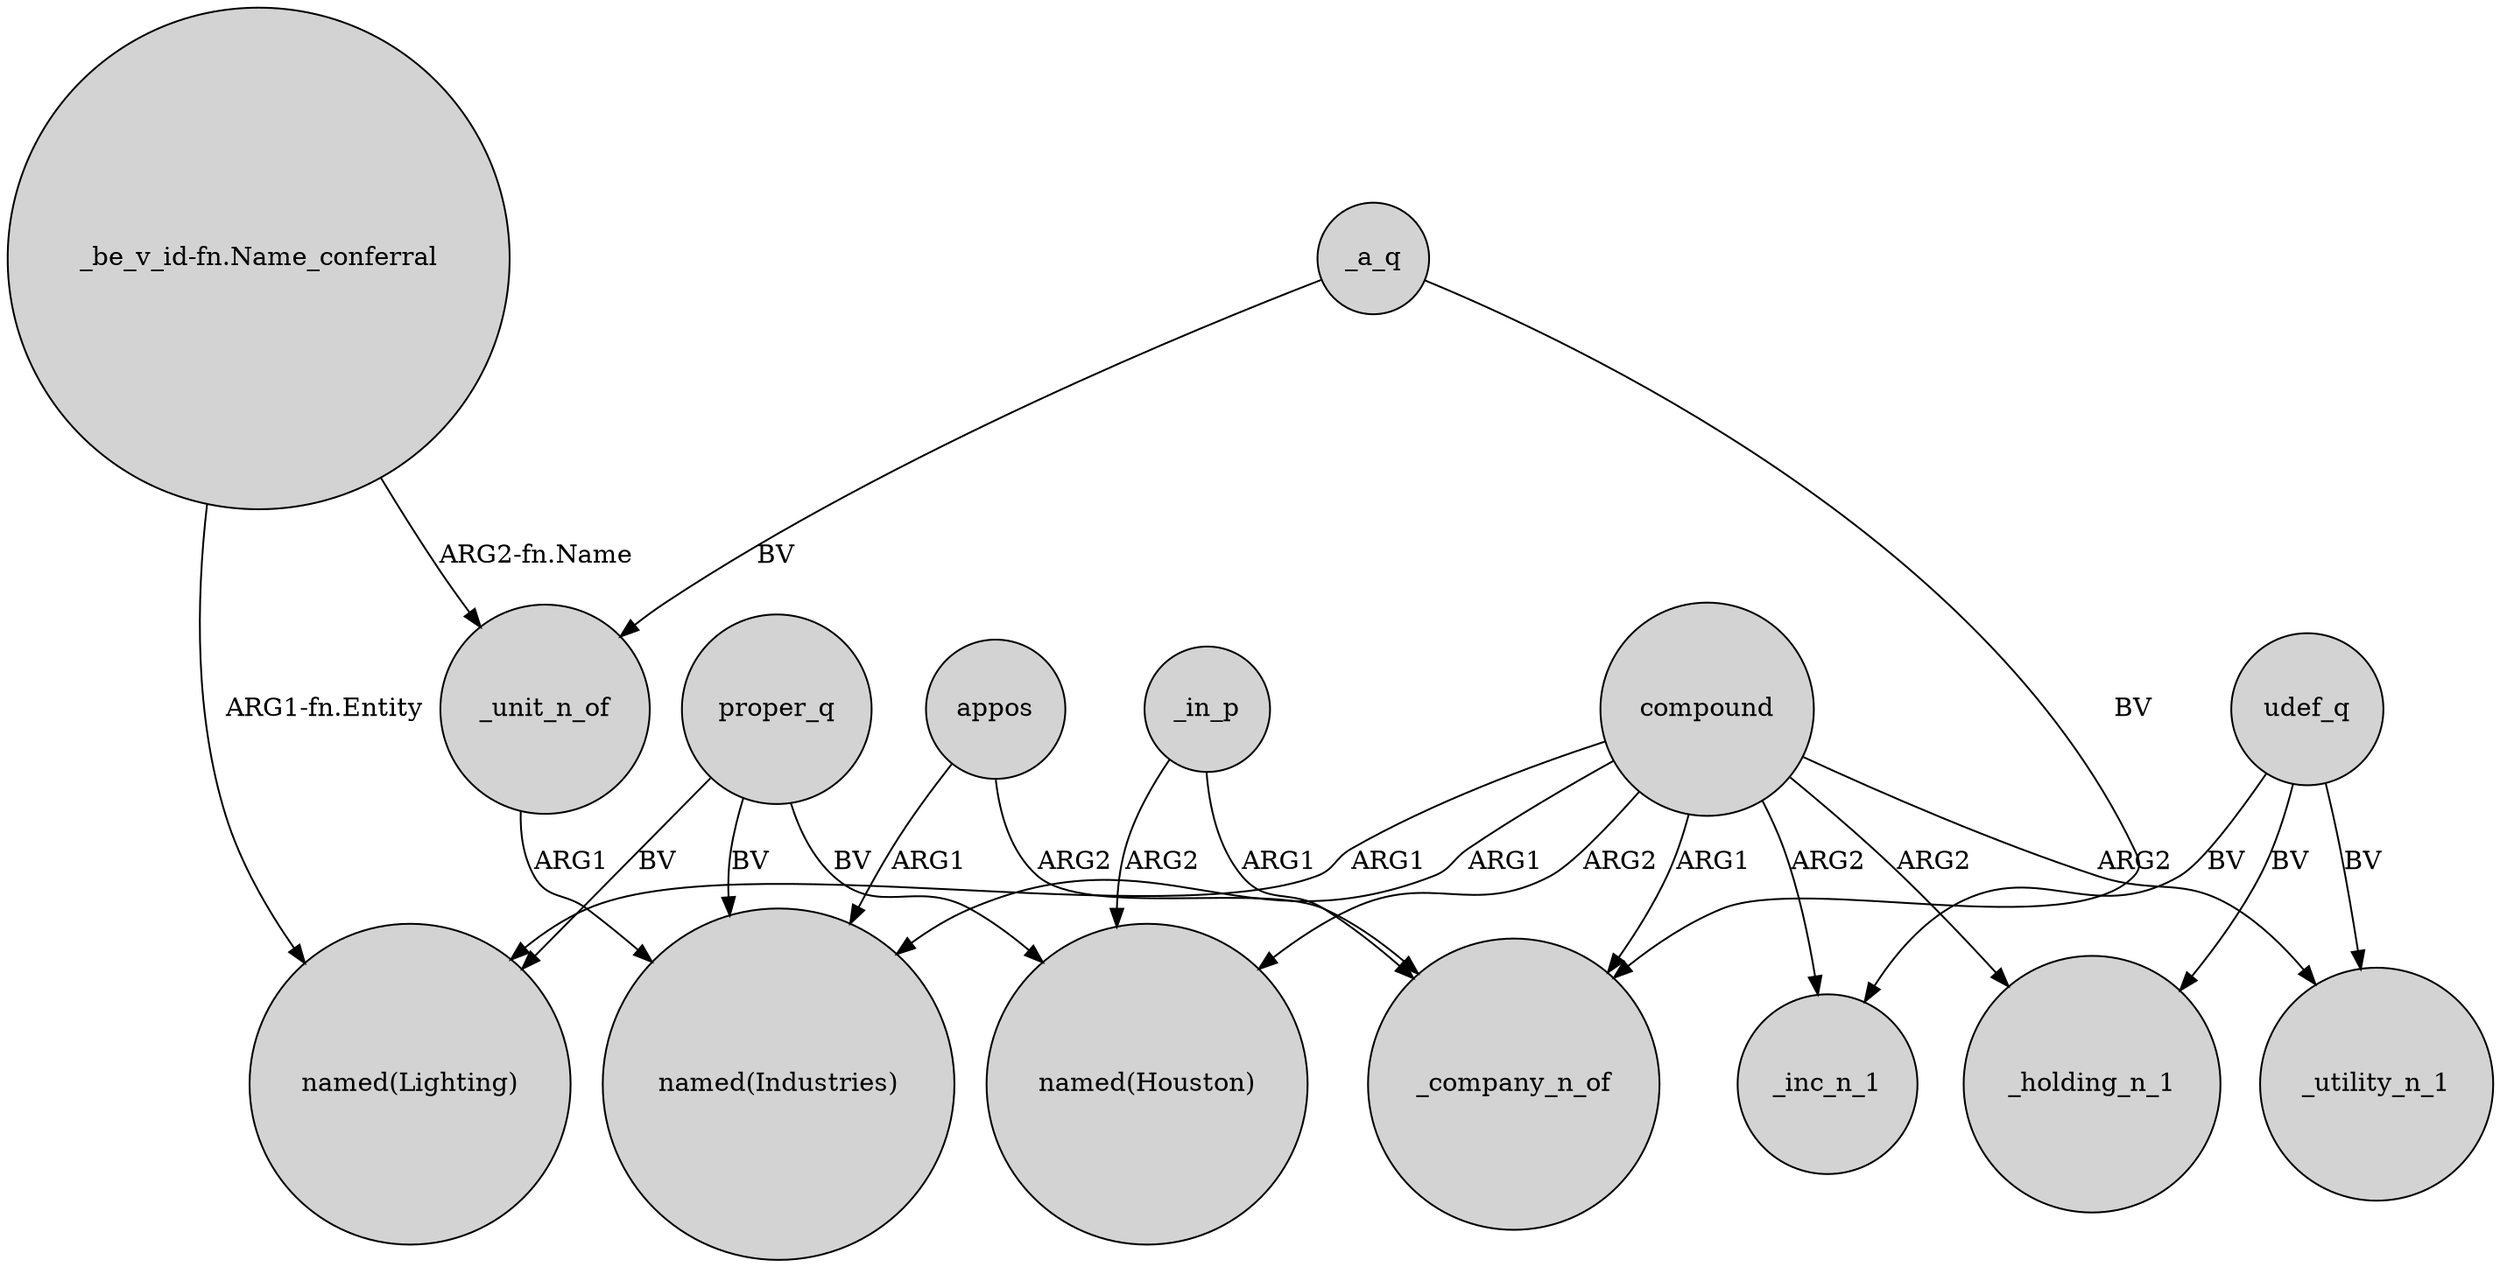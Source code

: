 digraph {
	node [shape=circle style=filled]
	proper_q -> "named(Industries)" [label=BV]
	udef_q -> _utility_n_1 [label=BV]
	udef_q -> _holding_n_1 [label=BV]
	compound -> _utility_n_1 [label=ARG2]
	compound -> "named(Lighting)" [label=ARG1]
	compound -> "named(Industries)" [label=ARG1]
	_in_p -> _company_n_of [label=ARG1]
	_a_q -> _company_n_of [label=BV]
	compound -> _company_n_of [label=ARG1]
	"_be_v_id-fn.Name_conferral" -> "named(Lighting)" [label="ARG1-fn.Entity"]
	udef_q -> _inc_n_1 [label=BV]
	proper_q -> "named(Lighting)" [label=BV]
	compound -> _inc_n_1 [label=ARG2]
	compound -> _holding_n_1 [label=ARG2]
	proper_q -> "named(Houston)" [label=BV]
	_unit_n_of -> "named(Industries)" [label=ARG1]
	"_be_v_id-fn.Name_conferral" -> _unit_n_of [label="ARG2-fn.Name"]
	appos -> "named(Industries)" [label=ARG1]
	compound -> "named(Houston)" [label=ARG2]
	appos -> _company_n_of [label=ARG2]
	_in_p -> "named(Houston)" [label=ARG2]
	_a_q -> _unit_n_of [label=BV]
}
